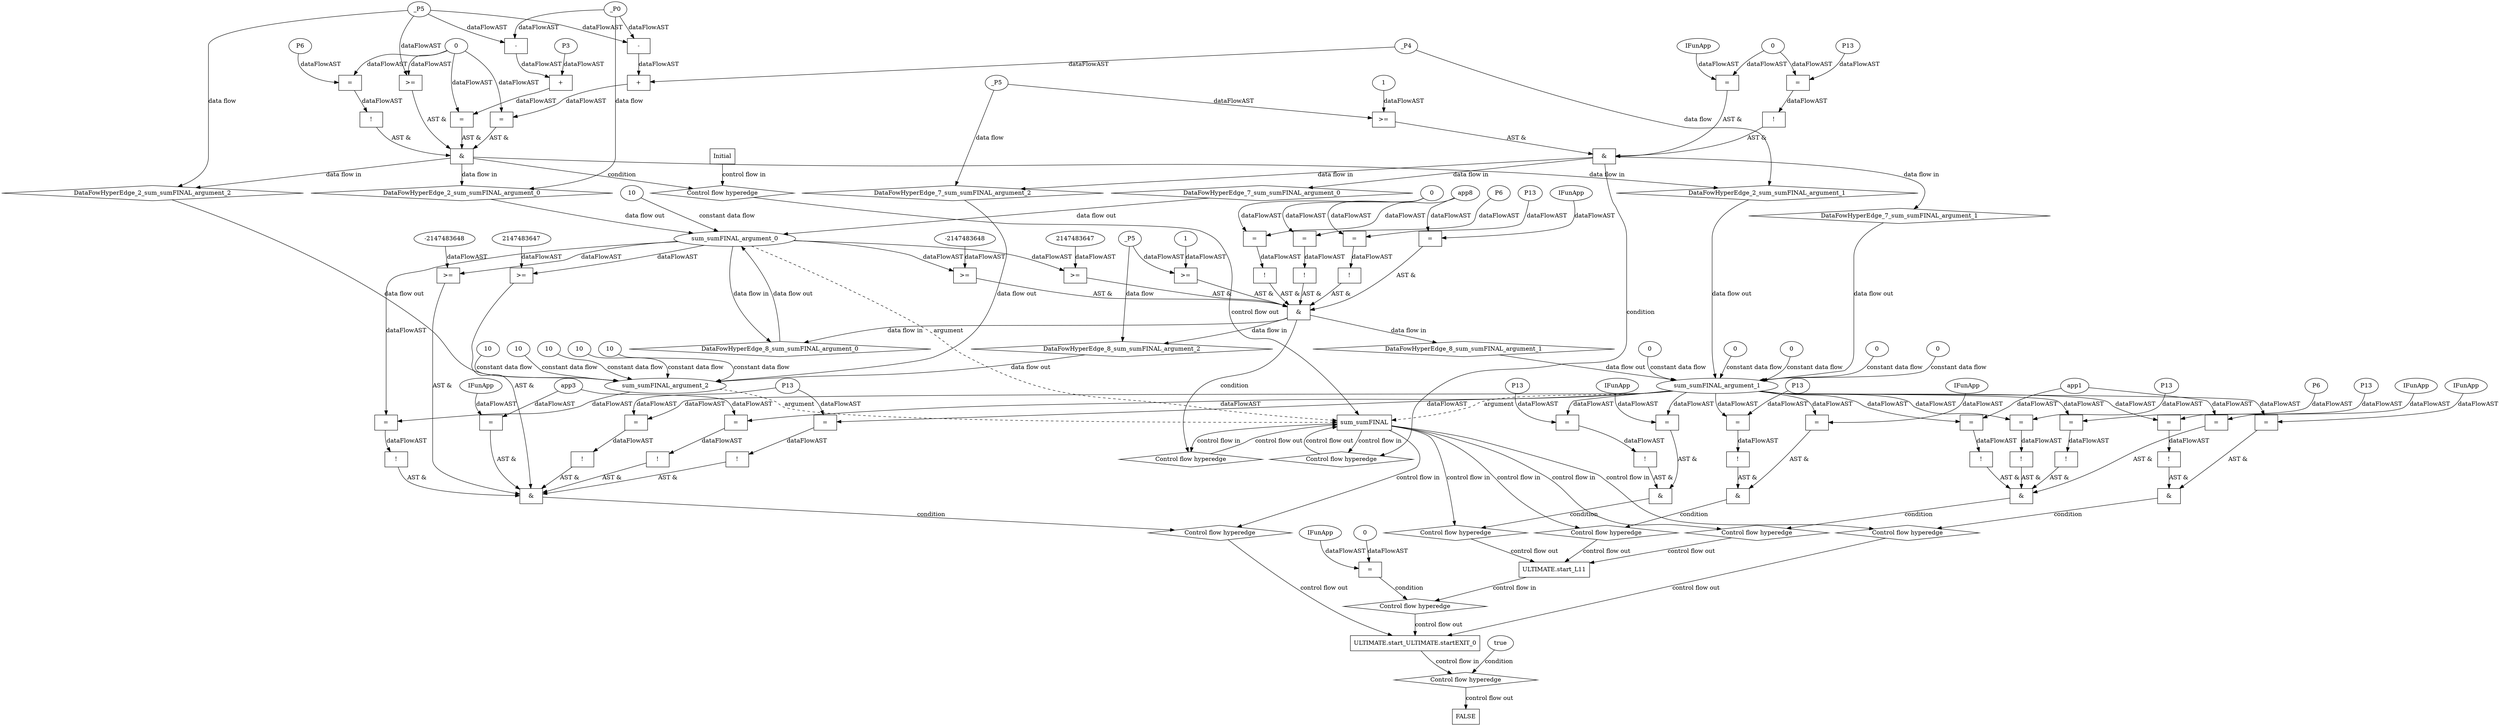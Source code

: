 digraph dag {
"ULTIMATE.start_L11" [label="ULTIMATE.start_L11" nodeName="ULTIMATE.start_L11" class=cfn  shape="rect"];
"ULTIMATE.start_ULTIMATE.startEXIT_0" [label="ULTIMATE.start_ULTIMATE.startEXIT_0" nodeName="ULTIMATE.start_ULTIMATE.startEXIT_0" class=cfn  shape="rect"];
"sum_sumFINAL" [label="sum_sumFINAL" nodeName="sum_sumFINAL" class=cfn  shape="rect"];
FALSE [label="FALSE" nodeName=FALSE class=cfn  shape="rect"];
Initial [label="Initial" nodeName=Initial class=cfn  shape="rect"];
ControlFowHyperEdge_0 [label="Control flow hyperedge" nodeName=ControlFowHyperEdge_0 class=controlFlowHyperEdge shape="diamond"];
"sum_sumFINAL" -> ControlFowHyperEdge_0 [label="control flow in"]
ControlFowHyperEdge_0 -> "ULTIMATE.start_L11" [label="control flow out"]
ControlFowHyperEdge_1 [label="Control flow hyperedge" nodeName=ControlFowHyperEdge_1 class=controlFlowHyperEdge shape="diamond"];
"sum_sumFINAL" -> ControlFowHyperEdge_1 [label="control flow in"]
ControlFowHyperEdge_1 -> "ULTIMATE.start_L11" [label="control flow out"]
ControlFowHyperEdge_2 [label="Control flow hyperedge" nodeName=ControlFowHyperEdge_2 class=controlFlowHyperEdge shape="diamond"];
"Initial" -> ControlFowHyperEdge_2 [label="control flow in"]
ControlFowHyperEdge_2 -> "sum_sumFINAL" [label="control flow out"]
ControlFowHyperEdge_3 [label="Control flow hyperedge" nodeName=ControlFowHyperEdge_3 class=controlFlowHyperEdge shape="diamond"];
"sum_sumFINAL" -> ControlFowHyperEdge_3 [label="control flow in"]
ControlFowHyperEdge_3 -> "ULTIMATE.start_ULTIMATE.startEXIT_0" [label="control flow out"]
ControlFowHyperEdge_4 [label="Control flow hyperedge" nodeName=ControlFowHyperEdge_4 class=controlFlowHyperEdge shape="diamond"];
"sum_sumFINAL" -> ControlFowHyperEdge_4 [label="control flow in"]
ControlFowHyperEdge_4 -> "ULTIMATE.start_ULTIMATE.startEXIT_0" [label="control flow out"]
ControlFowHyperEdge_5 [label="Control flow hyperedge" nodeName=ControlFowHyperEdge_5 class=controlFlowHyperEdge shape="diamond"];
"sum_sumFINAL" -> ControlFowHyperEdge_5 [label="control flow in"]
ControlFowHyperEdge_5 -> "ULTIMATE.start_L11" [label="control flow out"]
ControlFowHyperEdge_6 [label="Control flow hyperedge" nodeName=ControlFowHyperEdge_6 class=controlFlowHyperEdge shape="diamond"];
"ULTIMATE.start_L11" -> ControlFowHyperEdge_6 [label="control flow in"]
ControlFowHyperEdge_6 -> "ULTIMATE.start_ULTIMATE.startEXIT_0" [label="control flow out"]
ControlFowHyperEdge_7 [label="Control flow hyperedge" nodeName=ControlFowHyperEdge_7 class=controlFlowHyperEdge shape="diamond"];
"sum_sumFINAL" -> ControlFowHyperEdge_7 [label="control flow in"]
ControlFowHyperEdge_7 -> "sum_sumFINAL" [label="control flow out"]
ControlFowHyperEdge_8 [label="Control flow hyperedge" nodeName=ControlFowHyperEdge_8 class=controlFlowHyperEdge shape="diamond"];
"sum_sumFINAL" -> ControlFowHyperEdge_8 [label="control flow in"]
ControlFowHyperEdge_8 -> "sum_sumFINAL" [label="control flow out"]
ControlFowHyperEdge_9 [label="Control flow hyperedge" nodeName=ControlFowHyperEdge_9 class=controlFlowHyperEdge shape="diamond"];
"ULTIMATE.start_ULTIMATE.startEXIT_0" -> ControlFowHyperEdge_9 [label="control flow in"]
ControlFowHyperEdge_9 -> "FALSE" [label="control flow out"]
"sum_sumFINAL_argument_0" [label="sum_sumFINAL_argument_0" nodeName=argument0 class=argument  head="sum_sumFINAL" shape="oval"];
"sum_sumFINAL_argument_0" -> "sum_sumFINAL"[label="argument" style="dashed"]
"sum_sumFINAL_argument_1" [label="sum_sumFINAL_argument_1" nodeName=argument1 class=argument  head="sum_sumFINAL" shape="oval"];
"sum_sumFINAL_argument_1" -> "sum_sumFINAL"[label="argument" style="dashed"]
"sum_sumFINAL_argument_2" [label="sum_sumFINAL_argument_2" nodeName=argument2 class=argument  head="sum_sumFINAL" shape="oval"];
"sum_sumFINAL_argument_2" -> "sum_sumFINAL"[label="argument" style="dashed"]

"xxxULTIMATE.start_L11___sum_sumFINAL_0xxx_and" [label="&" nodeName="xxxULTIMATE.start_L11___sum_sumFINAL_0xxx_and" class=Operator shape="rect"];
"xxxULTIMATE.start_L11___sum_sumFINAL_0xxxguard_0_node_0" [label="!" nodeName="xxxULTIMATE.start_L11___sum_sumFINAL_0xxxguard_0_node_0" class=Operator shape="rect"];
"xxxULTIMATE.start_L11___sum_sumFINAL_0xxxguard_0_node_1" [label="=" nodeName="xxxULTIMATE.start_L11___sum_sumFINAL_0xxxguard_0_node_1" class=Operator  shape="rect"];
"xxxULTIMATE.start_L11___sum_sumFINAL_0xxxguard_0_node_2" [label="P13" nodeName="xxxULTIMATE.start_L11___sum_sumFINAL_0xxxguard_0_node_2" class=Constant ];
"xxxULTIMATE.start_L11___sum_sumFINAL_0xxxguard_0_node_1" -> "xxxULTIMATE.start_L11___sum_sumFINAL_0xxxguard_0_node_0"[label="dataFlowAST"]
"xxxULTIMATE.start_L11___sum_sumFINAL_0xxxguard_0_node_2" -> "xxxULTIMATE.start_L11___sum_sumFINAL_0xxxguard_0_node_1"[label="dataFlowAST"]
"sum_sumFINAL_argument_1" -> "xxxULTIMATE.start_L11___sum_sumFINAL_0xxxguard_0_node_1"[label="dataFlowAST"]

"xxxULTIMATE.start_L11___sum_sumFINAL_0xxxguard_0_node_0" -> "xxxULTIMATE.start_L11___sum_sumFINAL_0xxx_and" [label="AST &"];
"xxxULTIMATE.start_L11___sum_sumFINAL_0xxxguard1_node_0" [label="=" nodeName="xxxULTIMATE.start_L11___sum_sumFINAL_0xxxguard1_node_0" class=Operator  shape="rect"];
"xxxULTIMATE.start_L11___sum_sumFINAL_0xxxguard1_node_1" [label="IFunApp" nodeName="xxxULTIMATE.start_L11___sum_sumFINAL_0xxxguard1_node_1" class=IFunApp ];
"xxxULTIMATE.start_L11___sum_sumFINAL_0xxxguard1_node_1" -> "xxxULTIMATE.start_L11___sum_sumFINAL_0xxxguard1_node_0"[label="dataFlowAST"]
"sum_sumFINAL_argument_1" -> "xxxULTIMATE.start_L11___sum_sumFINAL_0xxxguard1_node_0"[label="dataFlowAST"]

"xxxULTIMATE.start_L11___sum_sumFINAL_0xxxguard1_node_0" -> "xxxULTIMATE.start_L11___sum_sumFINAL_0xxx_and" [label="AST &"];
"xxxULTIMATE.start_L11___sum_sumFINAL_0xxx_and" -> "ControlFowHyperEdge_0" [label="condition"];
"xxxULTIMATE.start_L11___sum_sumFINAL_1xxx_and" [label="&" nodeName="xxxULTIMATE.start_L11___sum_sumFINAL_1xxx_and" class=Operator shape="rect"];
"xxxULTIMATE.start_L11___sum_sumFINAL_1xxxguard_0_node_0" [label="!" nodeName="xxxULTIMATE.start_L11___sum_sumFINAL_1xxxguard_0_node_0" class=Operator shape="rect"];
"xxxULTIMATE.start_L11___sum_sumFINAL_1xxxguard_0_node_1" [label="=" nodeName="xxxULTIMATE.start_L11___sum_sumFINAL_1xxxguard_0_node_1" class=Operator  shape="rect"];
"xxxULTIMATE.start_L11___sum_sumFINAL_1xxxguard_0_node_2" [label="app1" nodeName="xxxULTIMATE.start_L11___sum_sumFINAL_1xxxguard_0_node_2" class=Constant ];
"xxxULTIMATE.start_L11___sum_sumFINAL_1xxxguard_0_node_1" -> "xxxULTIMATE.start_L11___sum_sumFINAL_1xxxguard_0_node_0"[label="dataFlowAST"]
"xxxULTIMATE.start_L11___sum_sumFINAL_1xxxguard_0_node_2" -> "xxxULTIMATE.start_L11___sum_sumFINAL_1xxxguard_0_node_1"[label="dataFlowAST"]
"sum_sumFINAL_argument_1" -> "xxxULTIMATE.start_L11___sum_sumFINAL_1xxxguard_0_node_1"[label="dataFlowAST"]

"xxxULTIMATE.start_L11___sum_sumFINAL_1xxxguard_0_node_0" -> "xxxULTIMATE.start_L11___sum_sumFINAL_1xxx_and" [label="AST &"];
"xxxULTIMATE.start_L11___sum_sumFINAL_1xxxguard1_node_0" [label="!" nodeName="xxxULTIMATE.start_L11___sum_sumFINAL_1xxxguard1_node_0" class=Operator shape="rect"];
"xxxULTIMATE.start_L11___sum_sumFINAL_1xxxguard1_node_1" [label="=" nodeName="xxxULTIMATE.start_L11___sum_sumFINAL_1xxxguard1_node_1" class=Operator  shape="rect"];
"xxxULTIMATE.start_L11___sum_sumFINAL_1xxxguard1_node_2" [label="P13" nodeName="xxxULTIMATE.start_L11___sum_sumFINAL_1xxxguard1_node_2" class=Constant ];
"xxxULTIMATE.start_L11___sum_sumFINAL_1xxxguard1_node_1" -> "xxxULTIMATE.start_L11___sum_sumFINAL_1xxxguard1_node_0"[label="dataFlowAST"]
"xxxULTIMATE.start_L11___sum_sumFINAL_1xxxguard1_node_2" -> "xxxULTIMATE.start_L11___sum_sumFINAL_1xxxguard1_node_1"[label="dataFlowAST"]
"sum_sumFINAL_argument_1" -> "xxxULTIMATE.start_L11___sum_sumFINAL_1xxxguard1_node_1"[label="dataFlowAST"]

"xxxULTIMATE.start_L11___sum_sumFINAL_1xxxguard1_node_0" -> "xxxULTIMATE.start_L11___sum_sumFINAL_1xxx_and" [label="AST &"];
"xxxULTIMATE.start_L11___sum_sumFINAL_1xxxguard2_node_0" [label="!" nodeName="xxxULTIMATE.start_L11___sum_sumFINAL_1xxxguard2_node_0" class=Operator shape="rect"];
"xxxULTIMATE.start_L11___sum_sumFINAL_1xxxguard2_node_1" [label="=" nodeName="xxxULTIMATE.start_L11___sum_sumFINAL_1xxxguard2_node_1" class=Operator  shape="rect"];
"xxxULTIMATE.start_L11___sum_sumFINAL_1xxxguard2_node_2" [label="P6" nodeName="xxxULTIMATE.start_L11___sum_sumFINAL_1xxxguard2_node_2" class=Constant ];
"xxxULTIMATE.start_L11___sum_sumFINAL_1xxxguard2_node_1" -> "xxxULTIMATE.start_L11___sum_sumFINAL_1xxxguard2_node_0"[label="dataFlowAST"]
"xxxULTIMATE.start_L11___sum_sumFINAL_1xxxguard2_node_2" -> "xxxULTIMATE.start_L11___sum_sumFINAL_1xxxguard2_node_1"[label="dataFlowAST"]
"sum_sumFINAL_argument_1" -> "xxxULTIMATE.start_L11___sum_sumFINAL_1xxxguard2_node_1"[label="dataFlowAST"]

"xxxULTIMATE.start_L11___sum_sumFINAL_1xxxguard2_node_0" -> "xxxULTIMATE.start_L11___sum_sumFINAL_1xxx_and" [label="AST &"];
"xxxULTIMATE.start_L11___sum_sumFINAL_1xxxguard3_node_0" [label="=" nodeName="xxxULTIMATE.start_L11___sum_sumFINAL_1xxxguard3_node_0" class=Operator  shape="rect"];
"xxxULTIMATE.start_L11___sum_sumFINAL_1xxxguard3_node_1" [label="IFunApp" nodeName="xxxULTIMATE.start_L11___sum_sumFINAL_1xxxguard3_node_1" class=IFunApp ];
"xxxULTIMATE.start_L11___sum_sumFINAL_1xxxguard3_node_1" -> "xxxULTIMATE.start_L11___sum_sumFINAL_1xxxguard3_node_0"[label="dataFlowAST"]
"xxxULTIMATE.start_L11___sum_sumFINAL_1xxxguard_0_node_2" -> "xxxULTIMATE.start_L11___sum_sumFINAL_1xxxguard3_node_0"[label="dataFlowAST"]

"xxxULTIMATE.start_L11___sum_sumFINAL_1xxxguard3_node_0" -> "xxxULTIMATE.start_L11___sum_sumFINAL_1xxx_and" [label="AST &"];
"xxxULTIMATE.start_L11___sum_sumFINAL_1xxx_and" -> "ControlFowHyperEdge_1" [label="condition"];
"xxxsum_sumFINAL___Initial_2xxx_and" [label="&" nodeName="xxxsum_sumFINAL___Initial_2xxx_and" class=Operator shape="rect"];
"xxxsum_sumFINAL___Initial_2xxxguard_0_node_0" [label="!" nodeName="xxxsum_sumFINAL___Initial_2xxxguard_0_node_0" class=Operator shape="rect"];
"xxxsum_sumFINAL___Initial_2xxxguard_0_node_1" [label="=" nodeName="xxxsum_sumFINAL___Initial_2xxxguard_0_node_1" class=Operator  shape="rect"];
"xxxsum_sumFINAL___Initial_2xxxguard_0_node_2" [label="P6" nodeName="xxxsum_sumFINAL___Initial_2xxxguard_0_node_2" class=Constant ];
"xxxsum_sumFINAL___Initial_2xxxguard_0_node_3" [label="0" nodeName="xxxsum_sumFINAL___Initial_2xxxguard_0_node_3" class=Literal ];
"xxxsum_sumFINAL___Initial_2xxxguard_0_node_1" -> "xxxsum_sumFINAL___Initial_2xxxguard_0_node_0"[label="dataFlowAST"]
"xxxsum_sumFINAL___Initial_2xxxguard_0_node_2" -> "xxxsum_sumFINAL___Initial_2xxxguard_0_node_1"[label="dataFlowAST"]
"xxxsum_sumFINAL___Initial_2xxxguard_0_node_3" -> "xxxsum_sumFINAL___Initial_2xxxguard_0_node_1"[label="dataFlowAST"]

"xxxsum_sumFINAL___Initial_2xxxguard_0_node_0" -> "xxxsum_sumFINAL___Initial_2xxx_and" [label="AST &"];
"xxxsum_sumFINAL___Initial_2xxxguard1_node_0" [label=">=" nodeName="xxxsum_sumFINAL___Initial_2xxxguard1_node_0" class=Operator  shape="rect"];
"xxxsum_sumFINAL___Initial_2xxxguard_0_node_3" -> "xxxsum_sumFINAL___Initial_2xxxguard1_node_0"[label="dataFlowAST"]
"xxxsum_sumFINAL___Initial_2xxxdataFlow2_node_0" -> "xxxsum_sumFINAL___Initial_2xxxguard1_node_0"[label="dataFlowAST"]

"xxxsum_sumFINAL___Initial_2xxxguard1_node_0" -> "xxxsum_sumFINAL___Initial_2xxx_and" [label="AST &"];
"xxxsum_sumFINAL___Initial_2xxxguard2_node_0" [label="=" nodeName="xxxsum_sumFINAL___Initial_2xxxguard2_node_0" class=Operator  shape="rect"];
"xxxsum_sumFINAL___Initial_2xxxguard2_node_1" [label="+" nodeName="xxxsum_sumFINAL___Initial_2xxxguard2_node_1" class= Operator shape="rect"];
"xxxsum_sumFINAL___Initial_2xxxguard2_node_3" [label="-" nodeName="xxxsum_sumFINAL___Initial_2xxxguard2_node_3" class= Operator shape="rect"];
"xxxsum_sumFINAL___Initial_2xxxguard2_node_1" -> "xxxsum_sumFINAL___Initial_2xxxguard2_node_0"[label="dataFlowAST"]
"xxxsum_sumFINAL___Initial_2xxxguard_0_node_3" -> "xxxsum_sumFINAL___Initial_2xxxguard2_node_0"[label="dataFlowAST"]
"xxxsum_sumFINAL___Initial_2xxxdataFlow1_node_0" -> "xxxsum_sumFINAL___Initial_2xxxguard2_node_1"[label="dataFlowAST"]
"xxxsum_sumFINAL___Initial_2xxxguard2_node_3" -> "xxxsum_sumFINAL___Initial_2xxxguard2_node_1"[label="dataFlowAST"]
"xxxsum_sumFINAL___Initial_2xxxdataFlow2_node_0" -> "xxxsum_sumFINAL___Initial_2xxxguard2_node_3"[label="dataFlowAST"]
"xxxsum_sumFINAL___Initial_2xxxdataFlow_0_node_0" -> "xxxsum_sumFINAL___Initial_2xxxguard2_node_3"[label="dataFlowAST"]

"xxxsum_sumFINAL___Initial_2xxxguard2_node_0" -> "xxxsum_sumFINAL___Initial_2xxx_and" [label="AST &"];
"xxxsum_sumFINAL___Initial_2xxxguard3_node_0" [label="=" nodeName="xxxsum_sumFINAL___Initial_2xxxguard3_node_0" class=Operator  shape="rect"];
"xxxsum_sumFINAL___Initial_2xxxguard3_node_1" [label="+" nodeName="xxxsum_sumFINAL___Initial_2xxxguard3_node_1" class= Operator shape="rect"];
"xxxsum_sumFINAL___Initial_2xxxguard3_node_2" [label="P3" nodeName="xxxsum_sumFINAL___Initial_2xxxguard3_node_2" class=Constant ];
"xxxsum_sumFINAL___Initial_2xxxguard3_node_3" [label="-" nodeName="xxxsum_sumFINAL___Initial_2xxxguard3_node_3" class= Operator shape="rect"];
"xxxsum_sumFINAL___Initial_2xxxguard3_node_1" -> "xxxsum_sumFINAL___Initial_2xxxguard3_node_0"[label="dataFlowAST"]
"xxxsum_sumFINAL___Initial_2xxxguard_0_node_3" -> "xxxsum_sumFINAL___Initial_2xxxguard3_node_0"[label="dataFlowAST"]
"xxxsum_sumFINAL___Initial_2xxxguard3_node_2" -> "xxxsum_sumFINAL___Initial_2xxxguard3_node_1"[label="dataFlowAST"]
"xxxsum_sumFINAL___Initial_2xxxguard3_node_3" -> "xxxsum_sumFINAL___Initial_2xxxguard3_node_1"[label="dataFlowAST"]
"xxxsum_sumFINAL___Initial_2xxxdataFlow2_node_0" -> "xxxsum_sumFINAL___Initial_2xxxguard3_node_3"[label="dataFlowAST"]
"xxxsum_sumFINAL___Initial_2xxxdataFlow_0_node_0" -> "xxxsum_sumFINAL___Initial_2xxxguard3_node_3"[label="dataFlowAST"]

"xxxsum_sumFINAL___Initial_2xxxguard3_node_0" -> "xxxsum_sumFINAL___Initial_2xxx_and" [label="AST &"];
"xxxsum_sumFINAL___Initial_2xxx_and" -> "ControlFowHyperEdge_2" [label="condition"];
"xxxsum_sumFINAL___Initial_2xxxdataFlow_0_node_0" [label="_P0" nodeName="xxxsum_sumFINAL___Initial_2xxxdataFlow_0_node_0" class=Constant ];

"xxxsum_sumFINAL___Initial_2xxxdataFlow_0_node_0" -> "DataFowHyperEdge_2_sum_sumFINAL_argument_0" [label="data flow"];
"xxxsum_sumFINAL___Initial_2xxxdataFlow1_node_0" [label="_P4" nodeName="xxxsum_sumFINAL___Initial_2xxxdataFlow1_node_0" class=Constant ];

"xxxsum_sumFINAL___Initial_2xxxdataFlow1_node_0" -> "DataFowHyperEdge_2_sum_sumFINAL_argument_1" [label="data flow"];
"xxxsum_sumFINAL___Initial_2xxxdataFlow2_node_0" [label="_P5" nodeName="xxxsum_sumFINAL___Initial_2xxxdataFlow2_node_0" class=Constant ];

"xxxsum_sumFINAL___Initial_2xxxdataFlow2_node_0" -> "DataFowHyperEdge_2_sum_sumFINAL_argument_2" [label="data flow"];
"xxxULTIMATE.start_ULTIMATE.startEXIT_0___sum_sumFINAL_3xxx_and" [label="&" nodeName="xxxULTIMATE.start_ULTIMATE.startEXIT_0___sum_sumFINAL_3xxx_and" class=Operator shape="rect"];
"xxxULTIMATE.start_ULTIMATE.startEXIT_0___sum_sumFINAL_3xxxguard_0_node_0" [label="!" nodeName="xxxULTIMATE.start_ULTIMATE.startEXIT_0___sum_sumFINAL_3xxxguard_0_node_0" class=Operator shape="rect"];
"xxxULTIMATE.start_ULTIMATE.startEXIT_0___sum_sumFINAL_3xxxguard_0_node_1" [label="=" nodeName="xxxULTIMATE.start_ULTIMATE.startEXIT_0___sum_sumFINAL_3xxxguard_0_node_1" class=Operator  shape="rect"];
"xxxULTIMATE.start_ULTIMATE.startEXIT_0___sum_sumFINAL_3xxxguard_0_node_2" [label="P13" nodeName="xxxULTIMATE.start_ULTIMATE.startEXIT_0___sum_sumFINAL_3xxxguard_0_node_2" class=Constant ];
"xxxULTIMATE.start_ULTIMATE.startEXIT_0___sum_sumFINAL_3xxxguard_0_node_1" -> "xxxULTIMATE.start_ULTIMATE.startEXIT_0___sum_sumFINAL_3xxxguard_0_node_0"[label="dataFlowAST"]
"xxxULTIMATE.start_ULTIMATE.startEXIT_0___sum_sumFINAL_3xxxguard_0_node_2" -> "xxxULTIMATE.start_ULTIMATE.startEXIT_0___sum_sumFINAL_3xxxguard_0_node_1"[label="dataFlowAST"]
"sum_sumFINAL_argument_1" -> "xxxULTIMATE.start_ULTIMATE.startEXIT_0___sum_sumFINAL_3xxxguard_0_node_1"[label="dataFlowAST"]

"xxxULTIMATE.start_ULTIMATE.startEXIT_0___sum_sumFINAL_3xxxguard_0_node_0" -> "xxxULTIMATE.start_ULTIMATE.startEXIT_0___sum_sumFINAL_3xxx_and" [label="AST &"];
"xxxULTIMATE.start_ULTIMATE.startEXIT_0___sum_sumFINAL_3xxxguard1_node_0" [label="=" nodeName="xxxULTIMATE.start_ULTIMATE.startEXIT_0___sum_sumFINAL_3xxxguard1_node_0" class=Operator  shape="rect"];
"xxxULTIMATE.start_ULTIMATE.startEXIT_0___sum_sumFINAL_3xxxguard1_node_1" [label="IFunApp" nodeName="xxxULTIMATE.start_ULTIMATE.startEXIT_0___sum_sumFINAL_3xxxguard1_node_1" class=IFunApp ];
"xxxULTIMATE.start_ULTIMATE.startEXIT_0___sum_sumFINAL_3xxxguard1_node_1" -> "xxxULTIMATE.start_ULTIMATE.startEXIT_0___sum_sumFINAL_3xxxguard1_node_0"[label="dataFlowAST"]
"sum_sumFINAL_argument_1" -> "xxxULTIMATE.start_ULTIMATE.startEXIT_0___sum_sumFINAL_3xxxguard1_node_0"[label="dataFlowAST"]

"xxxULTIMATE.start_ULTIMATE.startEXIT_0___sum_sumFINAL_3xxxguard1_node_0" -> "xxxULTIMATE.start_ULTIMATE.startEXIT_0___sum_sumFINAL_3xxx_and" [label="AST &"];
"xxxULTIMATE.start_ULTIMATE.startEXIT_0___sum_sumFINAL_3xxx_and" -> "ControlFowHyperEdge_3" [label="condition"];
"xxxULTIMATE.start_ULTIMATE.startEXIT_0___sum_sumFINAL_4xxx_and" [label="&" nodeName="xxxULTIMATE.start_ULTIMATE.startEXIT_0___sum_sumFINAL_4xxx_and" class=Operator shape="rect"];
"xxxULTIMATE.start_ULTIMATE.startEXIT_0___sum_sumFINAL_4xxxguard1_node_0" [label=">=" nodeName="xxxULTIMATE.start_ULTIMATE.startEXIT_0___sum_sumFINAL_4xxxguard1_node_0" class=Operator  shape="rect"];
"xxxULTIMATE.start_ULTIMATE.startEXIT_0___sum_sumFINAL_4xxxguard1_node_2" [label="-2147483648" nodeName="xxxULTIMATE.start_ULTIMATE.startEXIT_0___sum_sumFINAL_4xxxguard1_node_2" class=Literal ];
"sum_sumFINAL_argument_0" -> "xxxULTIMATE.start_ULTIMATE.startEXIT_0___sum_sumFINAL_4xxxguard1_node_0"[label="dataFlowAST"]
"xxxULTIMATE.start_ULTIMATE.startEXIT_0___sum_sumFINAL_4xxxguard1_node_2" -> "xxxULTIMATE.start_ULTIMATE.startEXIT_0___sum_sumFINAL_4xxxguard1_node_0"[label="dataFlowAST"]

"xxxULTIMATE.start_ULTIMATE.startEXIT_0___sum_sumFINAL_4xxxguard1_node_0" -> "xxxULTIMATE.start_ULTIMATE.startEXIT_0___sum_sumFINAL_4xxx_and" [label="AST &"];
"xxxULTIMATE.start_ULTIMATE.startEXIT_0___sum_sumFINAL_4xxxguard6_node_0" [label="!" nodeName="xxxULTIMATE.start_ULTIMATE.startEXIT_0___sum_sumFINAL_4xxxguard6_node_0" class=Operator shape="rect"];
"xxxULTIMATE.start_ULTIMATE.startEXIT_0___sum_sumFINAL_4xxxguard6_node_1" [label="=" nodeName="xxxULTIMATE.start_ULTIMATE.startEXIT_0___sum_sumFINAL_4xxxguard6_node_1" class=Operator  shape="rect"];
"xxxULTIMATE.start_ULTIMATE.startEXIT_0___sum_sumFINAL_4xxxguard6_node_1" -> "xxxULTIMATE.start_ULTIMATE.startEXIT_0___sum_sumFINAL_4xxxguard6_node_0"[label="dataFlowAST"]
"xxxULTIMATE.start_ULTIMATE.startEXIT_0___sum_sumFINAL_4xxxguard4_node_2" -> "xxxULTIMATE.start_ULTIMATE.startEXIT_0___sum_sumFINAL_4xxxguard6_node_1"[label="dataFlowAST"]
"sum_sumFINAL_argument_1" -> "xxxULTIMATE.start_ULTIMATE.startEXIT_0___sum_sumFINAL_4xxxguard6_node_1"[label="dataFlowAST"]

"xxxULTIMATE.start_ULTIMATE.startEXIT_0___sum_sumFINAL_4xxxguard6_node_0" -> "xxxULTIMATE.start_ULTIMATE.startEXIT_0___sum_sumFINAL_4xxx_and" [label="AST &"];
"xxxULTIMATE.start_ULTIMATE.startEXIT_0___sum_sumFINAL_4xxxguard_0_node_0" [label=">=" nodeName="xxxULTIMATE.start_ULTIMATE.startEXIT_0___sum_sumFINAL_4xxxguard_0_node_0" class=Operator  shape="rect"];
"xxxULTIMATE.start_ULTIMATE.startEXIT_0___sum_sumFINAL_4xxxguard_0_node_1" [label="2147483647" nodeName="xxxULTIMATE.start_ULTIMATE.startEXIT_0___sum_sumFINAL_4xxxguard_0_node_1" class=Literal ];
"xxxULTIMATE.start_ULTIMATE.startEXIT_0___sum_sumFINAL_4xxxguard_0_node_1" -> "xxxULTIMATE.start_ULTIMATE.startEXIT_0___sum_sumFINAL_4xxxguard_0_node_0"[label="dataFlowAST"]
"sum_sumFINAL_argument_0" -> "xxxULTIMATE.start_ULTIMATE.startEXIT_0___sum_sumFINAL_4xxxguard_0_node_0"[label="dataFlowAST"]

"xxxULTIMATE.start_ULTIMATE.startEXIT_0___sum_sumFINAL_4xxxguard_0_node_0" -> "xxxULTIMATE.start_ULTIMATE.startEXIT_0___sum_sumFINAL_4xxx_and" [label="AST &"];
"xxxULTIMATE.start_ULTIMATE.startEXIT_0___sum_sumFINAL_4xxxguard4_node_0" [label="!" nodeName="xxxULTIMATE.start_ULTIMATE.startEXIT_0___sum_sumFINAL_4xxxguard4_node_0" class=Operator shape="rect"];
"xxxULTIMATE.start_ULTIMATE.startEXIT_0___sum_sumFINAL_4xxxguard4_node_1" [label="=" nodeName="xxxULTIMATE.start_ULTIMATE.startEXIT_0___sum_sumFINAL_4xxxguard4_node_1" class=Operator  shape="rect"];
"xxxULTIMATE.start_ULTIMATE.startEXIT_0___sum_sumFINAL_4xxxguard4_node_2" [label="P13" nodeName="xxxULTIMATE.start_ULTIMATE.startEXIT_0___sum_sumFINAL_4xxxguard4_node_2" class=Constant ];
"xxxULTIMATE.start_ULTIMATE.startEXIT_0___sum_sumFINAL_4xxxguard4_node_1" -> "xxxULTIMATE.start_ULTIMATE.startEXIT_0___sum_sumFINAL_4xxxguard4_node_0"[label="dataFlowAST"]
"xxxULTIMATE.start_ULTIMATE.startEXIT_0___sum_sumFINAL_4xxxguard4_node_2" -> "xxxULTIMATE.start_ULTIMATE.startEXIT_0___sum_sumFINAL_4xxxguard4_node_1"[label="dataFlowAST"]
"sum_sumFINAL_argument_1" -> "xxxULTIMATE.start_ULTIMATE.startEXIT_0___sum_sumFINAL_4xxxguard4_node_1"[label="dataFlowAST"]

"xxxULTIMATE.start_ULTIMATE.startEXIT_0___sum_sumFINAL_4xxxguard4_node_0" -> "xxxULTIMATE.start_ULTIMATE.startEXIT_0___sum_sumFINAL_4xxx_and" [label="AST &"];
"xxxULTIMATE.start_ULTIMATE.startEXIT_0___sum_sumFINAL_4xxxguard2_node_0" [label="!" nodeName="xxxULTIMATE.start_ULTIMATE.startEXIT_0___sum_sumFINAL_4xxxguard2_node_0" class=Operator shape="rect"];
"xxxULTIMATE.start_ULTIMATE.startEXIT_0___sum_sumFINAL_4xxxguard2_node_1" [label="=" nodeName="xxxULTIMATE.start_ULTIMATE.startEXIT_0___sum_sumFINAL_4xxxguard2_node_1" class=Operator  shape="rect"];
"xxxULTIMATE.start_ULTIMATE.startEXIT_0___sum_sumFINAL_4xxxguard2_node_1" -> "xxxULTIMATE.start_ULTIMATE.startEXIT_0___sum_sumFINAL_4xxxguard2_node_0"[label="dataFlowAST"]
"sum_sumFINAL_argument_0" -> "xxxULTIMATE.start_ULTIMATE.startEXIT_0___sum_sumFINAL_4xxxguard2_node_1"[label="dataFlowAST"]
"sum_sumFINAL_argument_2" -> "xxxULTIMATE.start_ULTIMATE.startEXIT_0___sum_sumFINAL_4xxxguard2_node_1"[label="dataFlowAST"]

"xxxULTIMATE.start_ULTIMATE.startEXIT_0___sum_sumFINAL_4xxxguard2_node_0" -> "xxxULTIMATE.start_ULTIMATE.startEXIT_0___sum_sumFINAL_4xxx_and" [label="AST &"];
"xxxULTIMATE.start_ULTIMATE.startEXIT_0___sum_sumFINAL_4xxxguard5_node_0" [label="=" nodeName="xxxULTIMATE.start_ULTIMATE.startEXIT_0___sum_sumFINAL_4xxxguard5_node_0" class=Operator  shape="rect"];
"xxxULTIMATE.start_ULTIMATE.startEXIT_0___sum_sumFINAL_4xxxguard5_node_1" [label="IFunApp" nodeName="xxxULTIMATE.start_ULTIMATE.startEXIT_0___sum_sumFINAL_4xxxguard5_node_1" class=IFunApp ];
"xxxULTIMATE.start_ULTIMATE.startEXIT_0___sum_sumFINAL_4xxxguard5_node_1" -> "xxxULTIMATE.start_ULTIMATE.startEXIT_0___sum_sumFINAL_4xxxguard5_node_0"[label="dataFlowAST"]
"xxxULTIMATE.start_ULTIMATE.startEXIT_0___sum_sumFINAL_4xxxguard3_node_2" -> "xxxULTIMATE.start_ULTIMATE.startEXIT_0___sum_sumFINAL_4xxxguard5_node_0"[label="dataFlowAST"]

"xxxULTIMATE.start_ULTIMATE.startEXIT_0___sum_sumFINAL_4xxxguard5_node_0" -> "xxxULTIMATE.start_ULTIMATE.startEXIT_0___sum_sumFINAL_4xxx_and" [label="AST &"];
"xxxULTIMATE.start_ULTIMATE.startEXIT_0___sum_sumFINAL_4xxxguard3_node_0" [label="!" nodeName="xxxULTIMATE.start_ULTIMATE.startEXIT_0___sum_sumFINAL_4xxxguard3_node_0" class=Operator shape="rect"];
"xxxULTIMATE.start_ULTIMATE.startEXIT_0___sum_sumFINAL_4xxxguard3_node_1" [label="=" nodeName="xxxULTIMATE.start_ULTIMATE.startEXIT_0___sum_sumFINAL_4xxxguard3_node_1" class=Operator  shape="rect"];
"xxxULTIMATE.start_ULTIMATE.startEXIT_0___sum_sumFINAL_4xxxguard3_node_2" [label="app3" nodeName="xxxULTIMATE.start_ULTIMATE.startEXIT_0___sum_sumFINAL_4xxxguard3_node_2" class=Constant ];
"xxxULTIMATE.start_ULTIMATE.startEXIT_0___sum_sumFINAL_4xxxguard3_node_1" -> "xxxULTIMATE.start_ULTIMATE.startEXIT_0___sum_sumFINAL_4xxxguard3_node_0"[label="dataFlowAST"]
"xxxULTIMATE.start_ULTIMATE.startEXIT_0___sum_sumFINAL_4xxxguard3_node_2" -> "xxxULTIMATE.start_ULTIMATE.startEXIT_0___sum_sumFINAL_4xxxguard3_node_1"[label="dataFlowAST"]
"sum_sumFINAL_argument_1" -> "xxxULTIMATE.start_ULTIMATE.startEXIT_0___sum_sumFINAL_4xxxguard3_node_1"[label="dataFlowAST"]

"xxxULTIMATE.start_ULTIMATE.startEXIT_0___sum_sumFINAL_4xxxguard3_node_0" -> "xxxULTIMATE.start_ULTIMATE.startEXIT_0___sum_sumFINAL_4xxx_and" [label="AST &"];
"xxxULTIMATE.start_ULTIMATE.startEXIT_0___sum_sumFINAL_4xxx_and" -> "ControlFowHyperEdge_4" [label="condition"];
"xxxULTIMATE.start_L11___sum_sumFINAL_5xxx_and" [label="&" nodeName="xxxULTIMATE.start_L11___sum_sumFINAL_5xxx_and" class=Operator shape="rect"];
"xxxULTIMATE.start_L11___sum_sumFINAL_5xxxguard_0_node_0" [label="!" nodeName="xxxULTIMATE.start_L11___sum_sumFINAL_5xxxguard_0_node_0" class=Operator shape="rect"];
"xxxULTIMATE.start_L11___sum_sumFINAL_5xxxguard_0_node_1" [label="=" nodeName="xxxULTIMATE.start_L11___sum_sumFINAL_5xxxguard_0_node_1" class=Operator  shape="rect"];
"xxxULTIMATE.start_L11___sum_sumFINAL_5xxxguard_0_node_2" [label="P13" nodeName="xxxULTIMATE.start_L11___sum_sumFINAL_5xxxguard_0_node_2" class=Constant ];
"xxxULTIMATE.start_L11___sum_sumFINAL_5xxxguard_0_node_1" -> "xxxULTIMATE.start_L11___sum_sumFINAL_5xxxguard_0_node_0"[label="dataFlowAST"]
"xxxULTIMATE.start_L11___sum_sumFINAL_5xxxguard_0_node_2" -> "xxxULTIMATE.start_L11___sum_sumFINAL_5xxxguard_0_node_1"[label="dataFlowAST"]
"sum_sumFINAL_argument_1" -> "xxxULTIMATE.start_L11___sum_sumFINAL_5xxxguard_0_node_1"[label="dataFlowAST"]

"xxxULTIMATE.start_L11___sum_sumFINAL_5xxxguard_0_node_0" -> "xxxULTIMATE.start_L11___sum_sumFINAL_5xxx_and" [label="AST &"];
"xxxULTIMATE.start_L11___sum_sumFINAL_5xxxguard1_node_0" [label="=" nodeName="xxxULTIMATE.start_L11___sum_sumFINAL_5xxxguard1_node_0" class=Operator  shape="rect"];
"xxxULTIMATE.start_L11___sum_sumFINAL_5xxxguard1_node_1" [label="IFunApp" nodeName="xxxULTIMATE.start_L11___sum_sumFINAL_5xxxguard1_node_1" class=IFunApp ];
"xxxULTIMATE.start_L11___sum_sumFINAL_5xxxguard1_node_1" -> "xxxULTIMATE.start_L11___sum_sumFINAL_5xxxguard1_node_0"[label="dataFlowAST"]
"sum_sumFINAL_argument_1" -> "xxxULTIMATE.start_L11___sum_sumFINAL_5xxxguard1_node_0"[label="dataFlowAST"]

"xxxULTIMATE.start_L11___sum_sumFINAL_5xxxguard1_node_0" -> "xxxULTIMATE.start_L11___sum_sumFINAL_5xxx_and" [label="AST &"];
"xxxULTIMATE.start_L11___sum_sumFINAL_5xxx_and" -> "ControlFowHyperEdge_5" [label="condition"];
"xxxULTIMATE.start_ULTIMATE.startEXIT_0___ULTIMATE.start_L11_6xxxguard_0_node_0" [label="=" nodeName="xxxULTIMATE.start_ULTIMATE.startEXIT_0___ULTIMATE.start_L11_6xxxguard_0_node_0" class=Operator  shape="rect"];
"xxxULTIMATE.start_ULTIMATE.startEXIT_0___ULTIMATE.start_L11_6xxxguard_0_node_1" [label="IFunApp" nodeName="xxxULTIMATE.start_ULTIMATE.startEXIT_0___ULTIMATE.start_L11_6xxxguard_0_node_1" class=IFunApp ];
"xxxULTIMATE.start_ULTIMATE.startEXIT_0___ULTIMATE.start_L11_6xxxguard_0_node_2" [label="0" nodeName="xxxULTIMATE.start_ULTIMATE.startEXIT_0___ULTIMATE.start_L11_6xxxguard_0_node_2" class=Literal ];
"xxxULTIMATE.start_ULTIMATE.startEXIT_0___ULTIMATE.start_L11_6xxxguard_0_node_1" -> "xxxULTIMATE.start_ULTIMATE.startEXIT_0___ULTIMATE.start_L11_6xxxguard_0_node_0"[label="dataFlowAST"]
"xxxULTIMATE.start_ULTIMATE.startEXIT_0___ULTIMATE.start_L11_6xxxguard_0_node_2" -> "xxxULTIMATE.start_ULTIMATE.startEXIT_0___ULTIMATE.start_L11_6xxxguard_0_node_0"[label="dataFlowAST"]

"xxxULTIMATE.start_ULTIMATE.startEXIT_0___ULTIMATE.start_L11_6xxxguard_0_node_0" -> "ControlFowHyperEdge_6" [label="condition"];
"xxxsum_sumFINAL___sum_sumFINAL_7xxx_and" [label="&" nodeName="xxxsum_sumFINAL___sum_sumFINAL_7xxx_and" class=Operator shape="rect"];
"xxxsum_sumFINAL___sum_sumFINAL_7xxxguard_0_node_0" [label="!" nodeName="xxxsum_sumFINAL___sum_sumFINAL_7xxxguard_0_node_0" class=Operator shape="rect"];
"xxxsum_sumFINAL___sum_sumFINAL_7xxxguard_0_node_1" [label="=" nodeName="xxxsum_sumFINAL___sum_sumFINAL_7xxxguard_0_node_1" class=Operator  shape="rect"];
"xxxsum_sumFINAL___sum_sumFINAL_7xxxguard_0_node_2" [label="P13" nodeName="xxxsum_sumFINAL___sum_sumFINAL_7xxxguard_0_node_2" class=Constant ];
"xxxsum_sumFINAL___sum_sumFINAL_7xxxguard_0_node_3" [label="0" nodeName="xxxsum_sumFINAL___sum_sumFINAL_7xxxguard_0_node_3" class=Literal ];
"xxxsum_sumFINAL___sum_sumFINAL_7xxxguard_0_node_1" -> "xxxsum_sumFINAL___sum_sumFINAL_7xxxguard_0_node_0"[label="dataFlowAST"]
"xxxsum_sumFINAL___sum_sumFINAL_7xxxguard_0_node_2" -> "xxxsum_sumFINAL___sum_sumFINAL_7xxxguard_0_node_1"[label="dataFlowAST"]
"xxxsum_sumFINAL___sum_sumFINAL_7xxxguard_0_node_3" -> "xxxsum_sumFINAL___sum_sumFINAL_7xxxguard_0_node_1"[label="dataFlowAST"]

"xxxsum_sumFINAL___sum_sumFINAL_7xxxguard_0_node_0" -> "xxxsum_sumFINAL___sum_sumFINAL_7xxx_and" [label="AST &"];
"xxxsum_sumFINAL___sum_sumFINAL_7xxxguard1_node_0" [label=">=" nodeName="xxxsum_sumFINAL___sum_sumFINAL_7xxxguard1_node_0" class=Operator  shape="rect"];
"xxxsum_sumFINAL___sum_sumFINAL_7xxxguard1_node_2" [label="1" nodeName="xxxsum_sumFINAL___sum_sumFINAL_7xxxguard1_node_2" class=Literal ];
"xxxsum_sumFINAL___sum_sumFINAL_7xxxdataFlow_0_node_0" -> "xxxsum_sumFINAL___sum_sumFINAL_7xxxguard1_node_0"[label="dataFlowAST"]
"xxxsum_sumFINAL___sum_sumFINAL_7xxxguard1_node_2" -> "xxxsum_sumFINAL___sum_sumFINAL_7xxxguard1_node_0"[label="dataFlowAST"]

"xxxsum_sumFINAL___sum_sumFINAL_7xxxguard1_node_0" -> "xxxsum_sumFINAL___sum_sumFINAL_7xxx_and" [label="AST &"];
"xxxsum_sumFINAL___sum_sumFINAL_7xxxguard2_node_0" [label="=" nodeName="xxxsum_sumFINAL___sum_sumFINAL_7xxxguard2_node_0" class=Operator  shape="rect"];
"xxxsum_sumFINAL___sum_sumFINAL_7xxxguard2_node_1" [label="IFunApp" nodeName="xxxsum_sumFINAL___sum_sumFINAL_7xxxguard2_node_1" class=IFunApp ];
"xxxsum_sumFINAL___sum_sumFINAL_7xxxguard2_node_1" -> "xxxsum_sumFINAL___sum_sumFINAL_7xxxguard2_node_0"[label="dataFlowAST"]
"xxxsum_sumFINAL___sum_sumFINAL_7xxxguard_0_node_3" -> "xxxsum_sumFINAL___sum_sumFINAL_7xxxguard2_node_0"[label="dataFlowAST"]

"xxxsum_sumFINAL___sum_sumFINAL_7xxxguard2_node_0" -> "xxxsum_sumFINAL___sum_sumFINAL_7xxx_and" [label="AST &"];
"xxxsum_sumFINAL___sum_sumFINAL_7xxx_and" -> "ControlFowHyperEdge_7" [label="condition"];
"xxxsum_sumFINAL___sum_sumFINAL_7xxxdataFlow_0_node_0" [label="_P5" nodeName="xxxsum_sumFINAL___sum_sumFINAL_7xxxdataFlow_0_node_0" class=Constant ];

"xxxsum_sumFINAL___sum_sumFINAL_7xxxdataFlow_0_node_0" -> "DataFowHyperEdge_7_sum_sumFINAL_argument_2" [label="data flow"];
"xxxsum_sumFINAL___sum_sumFINAL_8xxx_and" [label="&" nodeName="xxxsum_sumFINAL___sum_sumFINAL_8xxx_and" class=Operator shape="rect"];
"xxxsum_sumFINAL___sum_sumFINAL_8xxxguard2_node_0" [label=">=" nodeName="xxxsum_sumFINAL___sum_sumFINAL_8xxxguard2_node_0" class=Operator  shape="rect"];
"xxxsum_sumFINAL___sum_sumFINAL_8xxxguard2_node_2" [label="1" nodeName="xxxsum_sumFINAL___sum_sumFINAL_8xxxguard2_node_2" class=Literal ];
"xxxsum_sumFINAL___sum_sumFINAL_8xxxdataFlow_0_node_0" -> "xxxsum_sumFINAL___sum_sumFINAL_8xxxguard2_node_0"[label="dataFlowAST"]
"xxxsum_sumFINAL___sum_sumFINAL_8xxxguard2_node_2" -> "xxxsum_sumFINAL___sum_sumFINAL_8xxxguard2_node_0"[label="dataFlowAST"]

"xxxsum_sumFINAL___sum_sumFINAL_8xxxguard2_node_0" -> "xxxsum_sumFINAL___sum_sumFINAL_8xxx_and" [label="AST &"];
"xxxsum_sumFINAL___sum_sumFINAL_8xxxguard6_node_0" [label="!" nodeName="xxxsum_sumFINAL___sum_sumFINAL_8xxxguard6_node_0" class=Operator shape="rect"];
"xxxsum_sumFINAL___sum_sumFINAL_8xxxguard6_node_1" [label="=" nodeName="xxxsum_sumFINAL___sum_sumFINAL_8xxxguard6_node_1" class=Operator  shape="rect"];
"xxxsum_sumFINAL___sum_sumFINAL_8xxxguard6_node_2" [label="P6" nodeName="xxxsum_sumFINAL___sum_sumFINAL_8xxxguard6_node_2" class=Constant ];
"xxxsum_sumFINAL___sum_sumFINAL_8xxxguard6_node_1" -> "xxxsum_sumFINAL___sum_sumFINAL_8xxxguard6_node_0"[label="dataFlowAST"]
"xxxsum_sumFINAL___sum_sumFINAL_8xxxguard6_node_2" -> "xxxsum_sumFINAL___sum_sumFINAL_8xxxguard6_node_1"[label="dataFlowAST"]
"xxxsum_sumFINAL___sum_sumFINAL_8xxxguard3_node_3" -> "xxxsum_sumFINAL___sum_sumFINAL_8xxxguard6_node_1"[label="dataFlowAST"]

"xxxsum_sumFINAL___sum_sumFINAL_8xxxguard6_node_0" -> "xxxsum_sumFINAL___sum_sumFINAL_8xxx_and" [label="AST &"];
"xxxsum_sumFINAL___sum_sumFINAL_8xxxguard1_node_0" [label=">=" nodeName="xxxsum_sumFINAL___sum_sumFINAL_8xxxguard1_node_0" class=Operator  shape="rect"];
"xxxsum_sumFINAL___sum_sumFINAL_8xxxguard1_node_2" [label="-2147483648" nodeName="xxxsum_sumFINAL___sum_sumFINAL_8xxxguard1_node_2" class=Literal ];
"sum_sumFINAL_argument_0" -> "xxxsum_sumFINAL___sum_sumFINAL_8xxxguard1_node_0"[label="dataFlowAST"]
"xxxsum_sumFINAL___sum_sumFINAL_8xxxguard1_node_2" -> "xxxsum_sumFINAL___sum_sumFINAL_8xxxguard1_node_0"[label="dataFlowAST"]

"xxxsum_sumFINAL___sum_sumFINAL_8xxxguard1_node_0" -> "xxxsum_sumFINAL___sum_sumFINAL_8xxx_and" [label="AST &"];
"xxxsum_sumFINAL___sum_sumFINAL_8xxxguard5_node_0" [label="=" nodeName="xxxsum_sumFINAL___sum_sumFINAL_8xxxguard5_node_0" class=Operator  shape="rect"];
"xxxsum_sumFINAL___sum_sumFINAL_8xxxguard5_node_1" [label="IFunApp" nodeName="xxxsum_sumFINAL___sum_sumFINAL_8xxxguard5_node_1" class=IFunApp ];
"xxxsum_sumFINAL___sum_sumFINAL_8xxxguard5_node_1" -> "xxxsum_sumFINAL___sum_sumFINAL_8xxxguard5_node_0"[label="dataFlowAST"]
"xxxsum_sumFINAL___sum_sumFINAL_8xxxguard3_node_2" -> "xxxsum_sumFINAL___sum_sumFINAL_8xxxguard5_node_0"[label="dataFlowAST"]

"xxxsum_sumFINAL___sum_sumFINAL_8xxxguard5_node_0" -> "xxxsum_sumFINAL___sum_sumFINAL_8xxx_and" [label="AST &"];
"xxxsum_sumFINAL___sum_sumFINAL_8xxxguard_0_node_0" [label=">=" nodeName="xxxsum_sumFINAL___sum_sumFINAL_8xxxguard_0_node_0" class=Operator  shape="rect"];
"xxxsum_sumFINAL___sum_sumFINAL_8xxxguard_0_node_1" [label="2147483647" nodeName="xxxsum_sumFINAL___sum_sumFINAL_8xxxguard_0_node_1" class=Literal ];
"xxxsum_sumFINAL___sum_sumFINAL_8xxxguard_0_node_1" -> "xxxsum_sumFINAL___sum_sumFINAL_8xxxguard_0_node_0"[label="dataFlowAST"]
"sum_sumFINAL_argument_0" -> "xxxsum_sumFINAL___sum_sumFINAL_8xxxguard_0_node_0"[label="dataFlowAST"]

"xxxsum_sumFINAL___sum_sumFINAL_8xxxguard_0_node_0" -> "xxxsum_sumFINAL___sum_sumFINAL_8xxx_and" [label="AST &"];
"xxxsum_sumFINAL___sum_sumFINAL_8xxxguard4_node_0" [label="!" nodeName="xxxsum_sumFINAL___sum_sumFINAL_8xxxguard4_node_0" class=Operator shape="rect"];
"xxxsum_sumFINAL___sum_sumFINAL_8xxxguard4_node_1" [label="=" nodeName="xxxsum_sumFINAL___sum_sumFINAL_8xxxguard4_node_1" class=Operator  shape="rect"];
"xxxsum_sumFINAL___sum_sumFINAL_8xxxguard4_node_2" [label="P13" nodeName="xxxsum_sumFINAL___sum_sumFINAL_8xxxguard4_node_2" class=Constant ];
"xxxsum_sumFINAL___sum_sumFINAL_8xxxguard4_node_1" -> "xxxsum_sumFINAL___sum_sumFINAL_8xxxguard4_node_0"[label="dataFlowAST"]
"xxxsum_sumFINAL___sum_sumFINAL_8xxxguard4_node_2" -> "xxxsum_sumFINAL___sum_sumFINAL_8xxxguard4_node_1"[label="dataFlowAST"]
"xxxsum_sumFINAL___sum_sumFINAL_8xxxguard3_node_3" -> "xxxsum_sumFINAL___sum_sumFINAL_8xxxguard4_node_1"[label="dataFlowAST"]

"xxxsum_sumFINAL___sum_sumFINAL_8xxxguard4_node_0" -> "xxxsum_sumFINAL___sum_sumFINAL_8xxx_and" [label="AST &"];
"xxxsum_sumFINAL___sum_sumFINAL_8xxxguard3_node_0" [label="!" nodeName="xxxsum_sumFINAL___sum_sumFINAL_8xxxguard3_node_0" class=Operator shape="rect"];
"xxxsum_sumFINAL___sum_sumFINAL_8xxxguard3_node_1" [label="=" nodeName="xxxsum_sumFINAL___sum_sumFINAL_8xxxguard3_node_1" class=Operator  shape="rect"];
"xxxsum_sumFINAL___sum_sumFINAL_8xxxguard3_node_2" [label="app8" nodeName="xxxsum_sumFINAL___sum_sumFINAL_8xxxguard3_node_2" class=Constant ];
"xxxsum_sumFINAL___sum_sumFINAL_8xxxguard3_node_3" [label="0" nodeName="xxxsum_sumFINAL___sum_sumFINAL_8xxxguard3_node_3" class=Literal ];
"xxxsum_sumFINAL___sum_sumFINAL_8xxxguard3_node_1" -> "xxxsum_sumFINAL___sum_sumFINAL_8xxxguard3_node_0"[label="dataFlowAST"]
"xxxsum_sumFINAL___sum_sumFINAL_8xxxguard3_node_2" -> "xxxsum_sumFINAL___sum_sumFINAL_8xxxguard3_node_1"[label="dataFlowAST"]
"xxxsum_sumFINAL___sum_sumFINAL_8xxxguard3_node_3" -> "xxxsum_sumFINAL___sum_sumFINAL_8xxxguard3_node_1"[label="dataFlowAST"]

"xxxsum_sumFINAL___sum_sumFINAL_8xxxguard3_node_0" -> "xxxsum_sumFINAL___sum_sumFINAL_8xxx_and" [label="AST &"];
"xxxsum_sumFINAL___sum_sumFINAL_8xxx_and" -> "ControlFowHyperEdge_8" [label="condition"];
"xxxsum_sumFINAL___sum_sumFINAL_8xxxdataFlow_0_node_0" [label="_P5" nodeName="xxxsum_sumFINAL___sum_sumFINAL_8xxxdataFlow_0_node_0" class=Constant ];

"xxxsum_sumFINAL___sum_sumFINAL_8xxxdataFlow_0_node_0" -> "DataFowHyperEdge_8_sum_sumFINAL_argument_2" [label="data flow"];
"xxxFALSE___ULTIMATE.start_ULTIMATE.startEXIT_0_9xxxguard_0_node_0" [label="true" nodeName="xxxFALSE___ULTIMATE.start_ULTIMATE.startEXIT_0_9xxxguard_0_node_0" class=BoolValue ];

"xxxFALSE___ULTIMATE.start_ULTIMATE.startEXIT_0_9xxxguard_0_node_0" -> "ControlFowHyperEdge_9" [label="condition"];
"DataFowHyperEdge_2_sum_sumFINAL_argument_0" [label="DataFowHyperEdge_2_sum_sumFINAL_argument_0" nodeName="DataFowHyperEdge_2_sum_sumFINAL_argument_0" class=DataFlowHyperedge shape="diamond"];
"DataFowHyperEdge_2_sum_sumFINAL_argument_0" -> "sum_sumFINAL_argument_0"[label="data flow out"]
"xxxsum_sumFINAL___Initial_2xxx_and" -> "DataFowHyperEdge_2_sum_sumFINAL_argument_0"[label="data flow in"]
"DataFowHyperEdge_2_sum_sumFINAL_argument_1" [label="DataFowHyperEdge_2_sum_sumFINAL_argument_1" nodeName="DataFowHyperEdge_2_sum_sumFINAL_argument_1" class=DataFlowHyperedge shape="diamond"];
"DataFowHyperEdge_2_sum_sumFINAL_argument_1" -> "sum_sumFINAL_argument_1"[label="data flow out"]
"xxxsum_sumFINAL___Initial_2xxx_and" -> "DataFowHyperEdge_2_sum_sumFINAL_argument_1"[label="data flow in"]
"DataFowHyperEdge_2_sum_sumFINAL_argument_2" [label="DataFowHyperEdge_2_sum_sumFINAL_argument_2" nodeName="DataFowHyperEdge_2_sum_sumFINAL_argument_2" class=DataFlowHyperedge shape="diamond"];
"DataFowHyperEdge_2_sum_sumFINAL_argument_2" -> "sum_sumFINAL_argument_2"[label="data flow out"]
"xxxsum_sumFINAL___Initial_2xxx_and" -> "DataFowHyperEdge_2_sum_sumFINAL_argument_2"[label="data flow in"]
"DataFowHyperEdge_7_sum_sumFINAL_argument_0" [label="DataFowHyperEdge_7_sum_sumFINAL_argument_0" nodeName="DataFowHyperEdge_7_sum_sumFINAL_argument_0" class=DataFlowHyperedge shape="diamond"];
"DataFowHyperEdge_7_sum_sumFINAL_argument_0" -> "sum_sumFINAL_argument_0"[label="data flow out"]
"xxxsum_sumFINAL___sum_sumFINAL_7xxx_and" -> "DataFowHyperEdge_7_sum_sumFINAL_argument_0"[label="data flow in"]
"DataFowHyperEdge_7_sum_sumFINAL_argument_1" [label="DataFowHyperEdge_7_sum_sumFINAL_argument_1" nodeName="DataFowHyperEdge_7_sum_sumFINAL_argument_1" class=DataFlowHyperedge shape="diamond"];
"DataFowHyperEdge_7_sum_sumFINAL_argument_1" -> "sum_sumFINAL_argument_1"[label="data flow out"]
"xxxsum_sumFINAL___sum_sumFINAL_7xxx_and" -> "DataFowHyperEdge_7_sum_sumFINAL_argument_1"[label="data flow in"]
"DataFowHyperEdge_7_sum_sumFINAL_argument_2" [label="DataFowHyperEdge_7_sum_sumFINAL_argument_2" nodeName="DataFowHyperEdge_7_sum_sumFINAL_argument_2" class=DataFlowHyperedge shape="diamond"];
"DataFowHyperEdge_7_sum_sumFINAL_argument_2" -> "sum_sumFINAL_argument_2"[label="data flow out"]
"xxxsum_sumFINAL___sum_sumFINAL_7xxx_and" -> "DataFowHyperEdge_7_sum_sumFINAL_argument_2"[label="data flow in"]
"DataFowHyperEdge_8_sum_sumFINAL_argument_0" [label="DataFowHyperEdge_8_sum_sumFINAL_argument_0" nodeName="DataFowHyperEdge_8_sum_sumFINAL_argument_0" class=DataFlowHyperedge shape="diamond"];
"DataFowHyperEdge_8_sum_sumFINAL_argument_0" -> "sum_sumFINAL_argument_0"[label="data flow out"]
"xxxsum_sumFINAL___sum_sumFINAL_8xxx_and" -> "DataFowHyperEdge_8_sum_sumFINAL_argument_0"[label="data flow in"]
"DataFowHyperEdge_8_sum_sumFINAL_argument_1" [label="DataFowHyperEdge_8_sum_sumFINAL_argument_1" nodeName="DataFowHyperEdge_8_sum_sumFINAL_argument_1" class=DataFlowHyperedge shape="diamond"];
"DataFowHyperEdge_8_sum_sumFINAL_argument_1" -> "sum_sumFINAL_argument_1"[label="data flow out"]
"xxxsum_sumFINAL___sum_sumFINAL_8xxx_and" -> "DataFowHyperEdge_8_sum_sumFINAL_argument_1"[label="data flow in"]
"DataFowHyperEdge_8_sum_sumFINAL_argument_2" [label="DataFowHyperEdge_8_sum_sumFINAL_argument_2" nodeName="DataFowHyperEdge_8_sum_sumFINAL_argument_2" class=DataFlowHyperedge shape="diamond"];
"DataFowHyperEdge_8_sum_sumFINAL_argument_2" -> "sum_sumFINAL_argument_2"[label="data flow out"]
"xxxsum_sumFINAL___sum_sumFINAL_8xxx_and" -> "DataFowHyperEdge_8_sum_sumFINAL_argument_2"[label="data flow in"]
"xxxULTIMATE.start_L11___sum_sumFINAL_0xxxsum_sumFINAL_argument_1_constant_0" [label="0" nodeName="xxxULTIMATE.start_L11___sum_sumFINAL_0xxxsum_sumFINAL_argument_1_constant_0" class=Constant];
"xxxULTIMATE.start_L11___sum_sumFINAL_0xxxsum_sumFINAL_argument_1_constant_0" -> "sum_sumFINAL_argument_1" [label="constant data flow"];
"xxxULTIMATE.start_L11___sum_sumFINAL_0xxxsum_sumFINAL_argument_2_constant_10" [label="10" nodeName="xxxULTIMATE.start_L11___sum_sumFINAL_0xxxsum_sumFINAL_argument_2_constant_10" class=Constant];
"xxxULTIMATE.start_L11___sum_sumFINAL_0xxxsum_sumFINAL_argument_2_constant_10" -> "sum_sumFINAL_argument_2" [label="constant data flow"];
"xxxULTIMATE.start_L11___sum_sumFINAL_1xxxsum_sumFINAL_argument_0_constant_10" [label="10" nodeName="xxxULTIMATE.start_L11___sum_sumFINAL_1xxxsum_sumFINAL_argument_0_constant_10" class=Constant];
"xxxULTIMATE.start_L11___sum_sumFINAL_1xxxsum_sumFINAL_argument_0_constant_10" -> "sum_sumFINAL_argument_0" [label="constant data flow"];
"xxxULTIMATE.start_L11___sum_sumFINAL_1xxxsum_sumFINAL_argument_1_constant_0" [label="0" nodeName="xxxULTIMATE.start_L11___sum_sumFINAL_1xxxsum_sumFINAL_argument_1_constant_0" class=Constant];
"xxxULTIMATE.start_L11___sum_sumFINAL_1xxxsum_sumFINAL_argument_1_constant_0" -> "sum_sumFINAL_argument_1" [label="constant data flow"];
"xxxULTIMATE.start_L11___sum_sumFINAL_1xxxsum_sumFINAL_argument_2_constant_10" [label="10" nodeName="xxxULTIMATE.start_L11___sum_sumFINAL_1xxxsum_sumFINAL_argument_2_constant_10" class=Constant];
"xxxULTIMATE.start_L11___sum_sumFINAL_1xxxsum_sumFINAL_argument_2_constant_10" -> "sum_sumFINAL_argument_2" [label="constant data flow"];
"xxxULTIMATE.start_ULTIMATE.startEXIT_0___sum_sumFINAL_3xxxsum_sumFINAL_argument_1_constant_0" [label="0" nodeName="xxxULTIMATE.start_ULTIMATE.startEXIT_0___sum_sumFINAL_3xxxsum_sumFINAL_argument_1_constant_0" class=Constant];
"xxxULTIMATE.start_ULTIMATE.startEXIT_0___sum_sumFINAL_3xxxsum_sumFINAL_argument_1_constant_0" -> "sum_sumFINAL_argument_1" [label="constant data flow"];
"xxxULTIMATE.start_ULTIMATE.startEXIT_0___sum_sumFINAL_3xxxsum_sumFINAL_argument_2_constant_10" [label="10" nodeName="xxxULTIMATE.start_ULTIMATE.startEXIT_0___sum_sumFINAL_3xxxsum_sumFINAL_argument_2_constant_10" class=Constant];
"xxxULTIMATE.start_ULTIMATE.startEXIT_0___sum_sumFINAL_3xxxsum_sumFINAL_argument_2_constant_10" -> "sum_sumFINAL_argument_2" [label="constant data flow"];
"xxxULTIMATE.start_ULTIMATE.startEXIT_0___sum_sumFINAL_4xxxsum_sumFINAL_argument_1_constant_0" [label="0" nodeName="xxxULTIMATE.start_ULTIMATE.startEXIT_0___sum_sumFINAL_4xxxsum_sumFINAL_argument_1_constant_0" class=Constant];
"xxxULTIMATE.start_ULTIMATE.startEXIT_0___sum_sumFINAL_4xxxsum_sumFINAL_argument_1_constant_0" -> "sum_sumFINAL_argument_1" [label="constant data flow"];
"xxxULTIMATE.start_ULTIMATE.startEXIT_0___sum_sumFINAL_4xxxsum_sumFINAL_argument_2_constant_10" [label="10" nodeName="xxxULTIMATE.start_ULTIMATE.startEXIT_0___sum_sumFINAL_4xxxsum_sumFINAL_argument_2_constant_10" class=Constant];
"xxxULTIMATE.start_ULTIMATE.startEXIT_0___sum_sumFINAL_4xxxsum_sumFINAL_argument_2_constant_10" -> "sum_sumFINAL_argument_2" [label="constant data flow"];
"xxxULTIMATE.start_L11___sum_sumFINAL_5xxxsum_sumFINAL_argument_1_constant_0" [label="0" nodeName="xxxULTIMATE.start_L11___sum_sumFINAL_5xxxsum_sumFINAL_argument_1_constant_0" class=Constant];
"xxxULTIMATE.start_L11___sum_sumFINAL_5xxxsum_sumFINAL_argument_1_constant_0" -> "sum_sumFINAL_argument_1" [label="constant data flow"];
"xxxULTIMATE.start_L11___sum_sumFINAL_5xxxsum_sumFINAL_argument_2_constant_10" [label="10" nodeName="xxxULTIMATE.start_L11___sum_sumFINAL_5xxxsum_sumFINAL_argument_2_constant_10" class=Constant];
"xxxULTIMATE.start_L11___sum_sumFINAL_5xxxsum_sumFINAL_argument_2_constant_10" -> "sum_sumFINAL_argument_2" [label="constant data flow"];
"sum_sumFINAL_argument_0" -> "DataFowHyperEdge_8_sum_sumFINAL_argument_0"[label="data flow in"]




}
